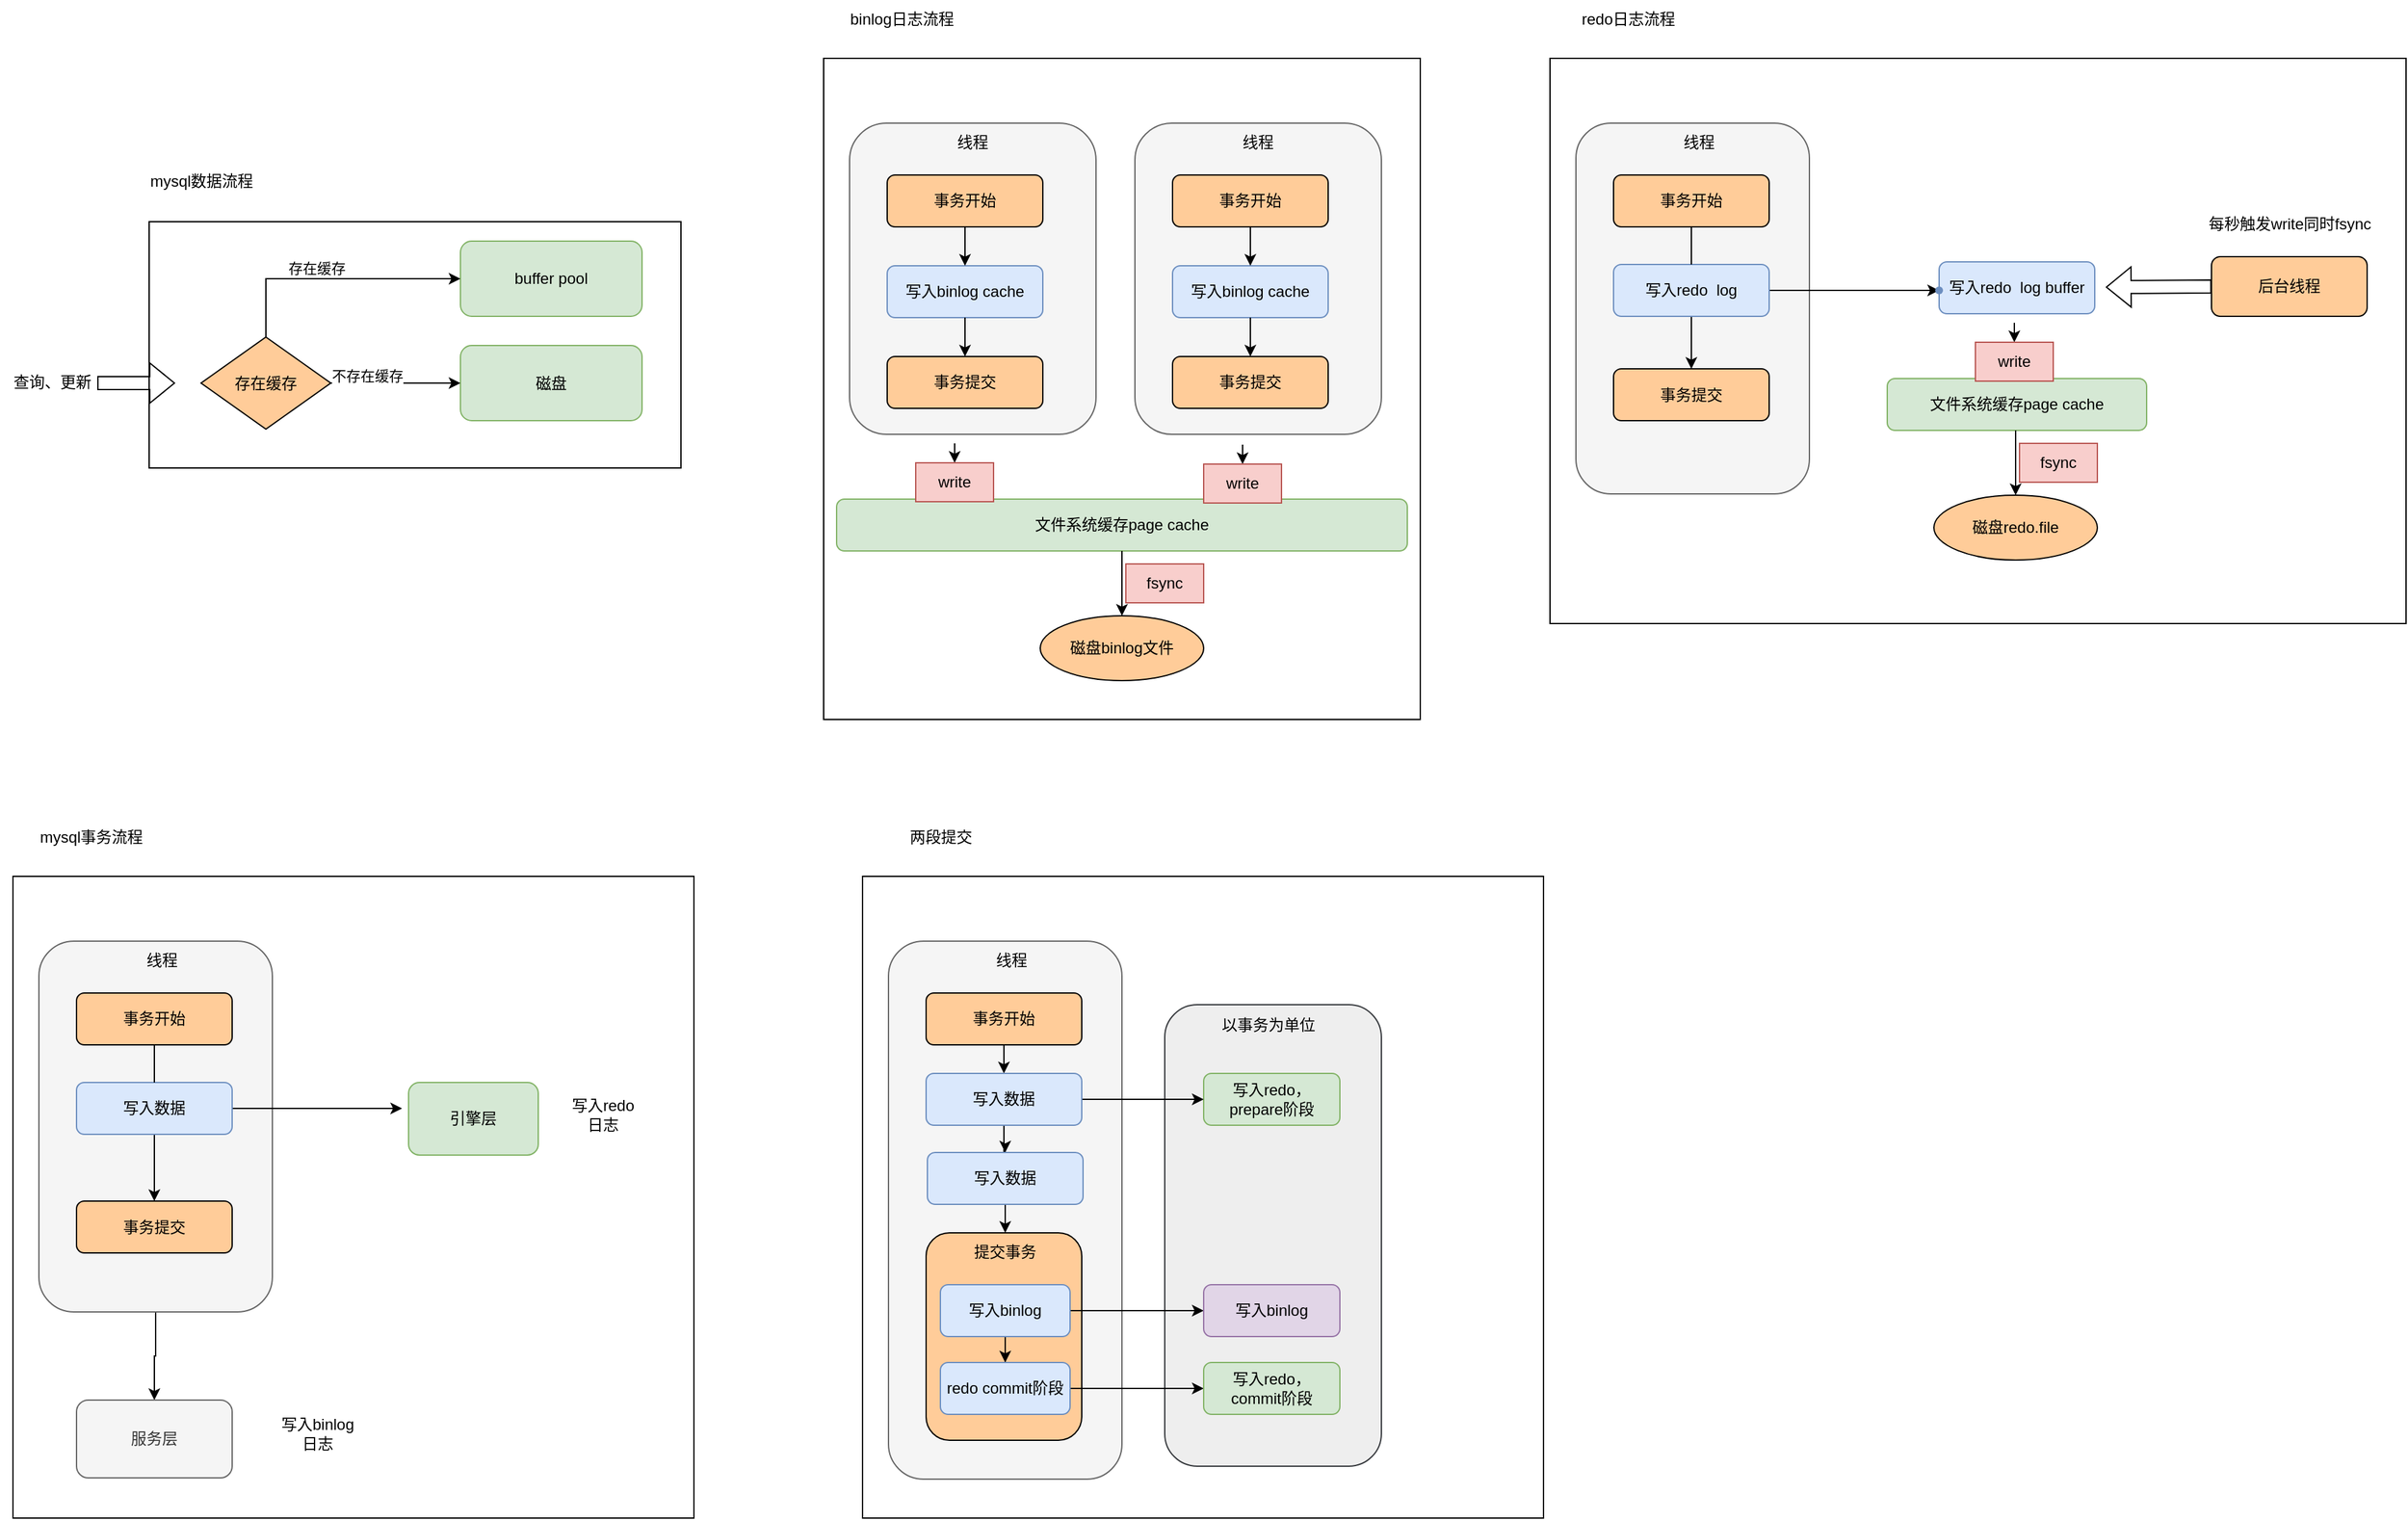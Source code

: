 <mxfile version="20.5.1" type="github">
  <diagram id="CyIgFXOa9rnpcJ_Aqr43" name="第 1 页">
    <mxGraphModel dx="802" dy="565" grid="1" gridSize="10" guides="1" tooltips="1" connect="1" arrows="1" fold="1" page="1" pageScale="1" pageWidth="827" pageHeight="1169" math="0" shadow="0">
      <root>
        <mxCell id="0" />
        <mxCell id="1" parent="0" />
        <mxCell id="fidi1Q19Gw6rvUDOyK1Q-127" value="" style="rounded=0;whiteSpace=wrap;html=1;" vertex="1" parent="1">
          <mxGeometry x="690" y="705" width="525" height="495" as="geometry" />
        </mxCell>
        <mxCell id="fidi1Q19Gw6rvUDOyK1Q-159" value="" style="rounded=1;whiteSpace=wrap;html=1;fillColor=#eeeeee;strokeColor=#36393d;" vertex="1" parent="1">
          <mxGeometry x="923" y="804" width="167" height="356" as="geometry" />
        </mxCell>
        <mxCell id="fidi1Q19Gw6rvUDOyK1Q-1" value="" style="rounded=0;whiteSpace=wrap;html=1;" vertex="1" parent="1">
          <mxGeometry x="140" y="200" width="410" height="190" as="geometry" />
        </mxCell>
        <mxCell id="fidi1Q19Gw6rvUDOyK1Q-8" value="mysql数据流程" style="text;html=1;align=center;verticalAlign=middle;resizable=0;points=[];autosize=1;strokeColor=none;fillColor=none;" vertex="1" parent="1">
          <mxGeometry x="130" y="154" width="100" height="30" as="geometry" />
        </mxCell>
        <mxCell id="fidi1Q19Gw6rvUDOyK1Q-33" value="" style="rounded=0;whiteSpace=wrap;html=1;" vertex="1" parent="1">
          <mxGeometry x="660" y="74" width="460" height="510" as="geometry" />
        </mxCell>
        <mxCell id="fidi1Q19Gw6rvUDOyK1Q-34" value="" style="rounded=1;whiteSpace=wrap;html=1;fillColor=#f5f5f5;fontColor=#333333;strokeColor=#666666;" vertex="1" parent="1">
          <mxGeometry x="680" y="124" width="190" height="240" as="geometry" />
        </mxCell>
        <mxCell id="fidi1Q19Gw6rvUDOyK1Q-35" value="事务开始" style="rounded=1;whiteSpace=wrap;html=1;fillColor=#FFCC99;" vertex="1" parent="1">
          <mxGeometry x="709" y="164" width="120" height="40" as="geometry" />
        </mxCell>
        <mxCell id="fidi1Q19Gw6rvUDOyK1Q-36" value="线程" style="text;html=1;strokeColor=none;fillColor=none;align=center;verticalAlign=middle;whiteSpace=wrap;rounded=0;" vertex="1" parent="1">
          <mxGeometry x="695" y="124" width="160" height="30" as="geometry" />
        </mxCell>
        <mxCell id="fidi1Q19Gw6rvUDOyK1Q-37" value="写入binlog cache" style="rounded=1;whiteSpace=wrap;html=1;fillColor=#dae8fc;strokeColor=#6c8ebf;" vertex="1" parent="1">
          <mxGeometry x="709" y="234" width="120" height="40" as="geometry" />
        </mxCell>
        <mxCell id="fidi1Q19Gw6rvUDOyK1Q-38" value="事务提交" style="rounded=1;whiteSpace=wrap;html=1;fillColor=#FFCC99;" vertex="1" parent="1">
          <mxGeometry x="709" y="304" width="120" height="40" as="geometry" />
        </mxCell>
        <mxCell id="fidi1Q19Gw6rvUDOyK1Q-39" value="文件系统缓存page cache" style="rounded=1;whiteSpace=wrap;html=1;fillColor=#d5e8d4;strokeColor=#82b366;" vertex="1" parent="1">
          <mxGeometry x="670" y="414" width="440" height="40" as="geometry" />
        </mxCell>
        <mxCell id="fidi1Q19Gw6rvUDOyK1Q-40" value="binlog日志流程" style="text;html=1;align=center;verticalAlign=middle;resizable=0;points=[];autosize=1;strokeColor=none;fillColor=none;" vertex="1" parent="1">
          <mxGeometry x="670" y="29" width="100" height="30" as="geometry" />
        </mxCell>
        <mxCell id="fidi1Q19Gw6rvUDOyK1Q-41" value="磁盘binlog文件" style="ellipse;whiteSpace=wrap;html=1;fillColor=#FFCC99;" vertex="1" parent="1">
          <mxGeometry x="827" y="504" width="126" height="50" as="geometry" />
        </mxCell>
        <mxCell id="fidi1Q19Gw6rvUDOyK1Q-42" value="" style="endArrow=classic;html=1;rounded=0;exitX=0.5;exitY=1;exitDx=0;exitDy=0;" edge="1" parent="1" source="fidi1Q19Gw6rvUDOyK1Q-35" target="fidi1Q19Gw6rvUDOyK1Q-37">
          <mxGeometry width="50" height="50" relative="1" as="geometry">
            <mxPoint x="960" y="354" as="sourcePoint" />
            <mxPoint x="1010" y="304" as="targetPoint" />
          </mxGeometry>
        </mxCell>
        <mxCell id="fidi1Q19Gw6rvUDOyK1Q-43" value="" style="endArrow=classic;html=1;rounded=0;exitX=0.5;exitY=1;exitDx=0;exitDy=0;entryX=0.5;entryY=0;entryDx=0;entryDy=0;" edge="1" parent="1" source="fidi1Q19Gw6rvUDOyK1Q-37" target="fidi1Q19Gw6rvUDOyK1Q-38">
          <mxGeometry width="50" height="50" relative="1" as="geometry">
            <mxPoint x="779" y="214" as="sourcePoint" />
            <mxPoint x="779" y="244" as="targetPoint" />
          </mxGeometry>
        </mxCell>
        <mxCell id="fidi1Q19Gw6rvUDOyK1Q-44" value="" style="rounded=1;whiteSpace=wrap;html=1;fillColor=#f5f5f5;fontColor=#333333;strokeColor=#666666;" vertex="1" parent="1">
          <mxGeometry x="900" y="124" width="190" height="240" as="geometry" />
        </mxCell>
        <mxCell id="fidi1Q19Gw6rvUDOyK1Q-45" value="事务开始" style="rounded=1;whiteSpace=wrap;html=1;fillColor=#FFCC99;" vertex="1" parent="1">
          <mxGeometry x="929" y="164" width="120" height="40" as="geometry" />
        </mxCell>
        <mxCell id="fidi1Q19Gw6rvUDOyK1Q-46" value="线程" style="text;html=1;strokeColor=none;fillColor=none;align=center;verticalAlign=middle;whiteSpace=wrap;rounded=0;" vertex="1" parent="1">
          <mxGeometry x="915" y="124" width="160" height="30" as="geometry" />
        </mxCell>
        <mxCell id="fidi1Q19Gw6rvUDOyK1Q-47" value="写入binlog cache" style="rounded=1;whiteSpace=wrap;html=1;fillColor=#dae8fc;strokeColor=#6c8ebf;" vertex="1" parent="1">
          <mxGeometry x="929" y="234" width="120" height="40" as="geometry" />
        </mxCell>
        <mxCell id="fidi1Q19Gw6rvUDOyK1Q-48" value="事务提交" style="rounded=1;whiteSpace=wrap;html=1;fillColor=#FFCC99;" vertex="1" parent="1">
          <mxGeometry x="929" y="304" width="120" height="40" as="geometry" />
        </mxCell>
        <mxCell id="fidi1Q19Gw6rvUDOyK1Q-49" value="" style="endArrow=classic;html=1;rounded=0;exitX=0.5;exitY=1;exitDx=0;exitDy=0;" edge="1" parent="1" source="fidi1Q19Gw6rvUDOyK1Q-45" target="fidi1Q19Gw6rvUDOyK1Q-47">
          <mxGeometry width="50" height="50" relative="1" as="geometry">
            <mxPoint x="1180" y="354" as="sourcePoint" />
            <mxPoint x="1230" y="304" as="targetPoint" />
          </mxGeometry>
        </mxCell>
        <mxCell id="fidi1Q19Gw6rvUDOyK1Q-50" value="" style="endArrow=classic;html=1;rounded=0;exitX=0.5;exitY=1;exitDx=0;exitDy=0;entryX=0.5;entryY=0;entryDx=0;entryDy=0;" edge="1" parent="1" source="fidi1Q19Gw6rvUDOyK1Q-47" target="fidi1Q19Gw6rvUDOyK1Q-48">
          <mxGeometry width="50" height="50" relative="1" as="geometry">
            <mxPoint x="999" y="214" as="sourcePoint" />
            <mxPoint x="999" y="244" as="targetPoint" />
          </mxGeometry>
        </mxCell>
        <mxCell id="fidi1Q19Gw6rvUDOyK1Q-51" value="" style="endArrow=classic;html=1;rounded=0;exitX=0.5;exitY=1;exitDx=0;exitDy=0;entryX=0.5;entryY=0;entryDx=0;entryDy=0;" edge="1" parent="1" target="fidi1Q19Gw6rvUDOyK1Q-54">
          <mxGeometry width="50" height="50" relative="1" as="geometry">
            <mxPoint x="761" y="371" as="sourcePoint" />
            <mxPoint x="761" y="401" as="targetPoint" />
          </mxGeometry>
        </mxCell>
        <mxCell id="fidi1Q19Gw6rvUDOyK1Q-52" value="" style="endArrow=classic;html=1;rounded=0;exitX=0.5;exitY=1;exitDx=0;exitDy=0;entryX=0.5;entryY=0;entryDx=0;entryDy=0;" edge="1" parent="1" target="fidi1Q19Gw6rvUDOyK1Q-53">
          <mxGeometry width="50" height="50" relative="1" as="geometry">
            <mxPoint x="983" y="372" as="sourcePoint" />
            <mxPoint x="983" y="402" as="targetPoint" />
          </mxGeometry>
        </mxCell>
        <mxCell id="fidi1Q19Gw6rvUDOyK1Q-53" value="write" style="text;html=1;strokeColor=#b85450;fillColor=#f8cecc;align=center;verticalAlign=middle;whiteSpace=wrap;rounded=0;" vertex="1" parent="1">
          <mxGeometry x="953" y="387" width="60" height="30" as="geometry" />
        </mxCell>
        <mxCell id="fidi1Q19Gw6rvUDOyK1Q-54" value="write" style="text;html=1;strokeColor=#b85450;fillColor=#f8cecc;align=center;verticalAlign=middle;whiteSpace=wrap;rounded=0;" vertex="1" parent="1">
          <mxGeometry x="731" y="386" width="60" height="30" as="geometry" />
        </mxCell>
        <mxCell id="fidi1Q19Gw6rvUDOyK1Q-55" value="" style="endArrow=classic;html=1;rounded=0;entryX=0.5;entryY=0;entryDx=0;entryDy=0;exitX=0.5;exitY=1;exitDx=0;exitDy=0;" edge="1" parent="1" source="fidi1Q19Gw6rvUDOyK1Q-39" target="fidi1Q19Gw6rvUDOyK1Q-41">
          <mxGeometry width="50" height="50" relative="1" as="geometry">
            <mxPoint x="880" y="454" as="sourcePoint" />
            <mxPoint x="930" y="404" as="targetPoint" />
          </mxGeometry>
        </mxCell>
        <mxCell id="fidi1Q19Gw6rvUDOyK1Q-56" value="fsync" style="text;html=1;strokeColor=#b85450;fillColor=#f8cecc;align=center;verticalAlign=middle;whiteSpace=wrap;rounded=0;" vertex="1" parent="1">
          <mxGeometry x="893" y="464" width="60" height="30" as="geometry" />
        </mxCell>
        <mxCell id="fidi1Q19Gw6rvUDOyK1Q-58" value="" style="shape=flexArrow;endArrow=classic;html=1;rounded=0;" edge="1" parent="1">
          <mxGeometry width="50" height="50" relative="1" as="geometry">
            <mxPoint x="100" y="324.5" as="sourcePoint" />
            <mxPoint x="160" y="324.5" as="targetPoint" />
          </mxGeometry>
        </mxCell>
        <mxCell id="fidi1Q19Gw6rvUDOyK1Q-59" value="查询、更新" style="text;html=1;align=center;verticalAlign=middle;resizable=0;points=[];autosize=1;strokeColor=none;fillColor=none;" vertex="1" parent="1">
          <mxGeometry x="25" y="309" width="80" height="30" as="geometry" />
        </mxCell>
        <mxCell id="fidi1Q19Gw6rvUDOyK1Q-62" value="buffer pool" style="rounded=1;whiteSpace=wrap;html=1;fillColor=#d5e8d4;strokeColor=#82b366;" vertex="1" parent="1">
          <mxGeometry x="380" y="215" width="140" height="58" as="geometry" />
        </mxCell>
        <mxCell id="fidi1Q19Gw6rvUDOyK1Q-64" value="存在缓存" style="rhombus;whiteSpace=wrap;html=1;fillColor=#FFCC99;" vertex="1" parent="1">
          <mxGeometry x="180" y="289" width="100" height="71" as="geometry" />
        </mxCell>
        <mxCell id="fidi1Q19Gw6rvUDOyK1Q-65" value="" style="endArrow=classic;html=1;rounded=0;entryX=0;entryY=0.5;entryDx=0;entryDy=0;" edge="1" parent="1" target="fidi1Q19Gw6rvUDOyK1Q-62">
          <mxGeometry width="50" height="50" relative="1" as="geometry">
            <mxPoint x="230" y="289" as="sourcePoint" />
            <mxPoint x="280" y="239" as="targetPoint" />
            <Array as="points">
              <mxPoint x="230" y="244" />
            </Array>
          </mxGeometry>
        </mxCell>
        <mxCell id="fidi1Q19Gw6rvUDOyK1Q-66" value="存在缓存" style="edgeLabel;html=1;align=center;verticalAlign=middle;resizable=0;points=[];" vertex="1" connectable="0" parent="fidi1Q19Gw6rvUDOyK1Q-65">
          <mxGeometry x="-0.139" y="8" relative="1" as="geometry">
            <mxPoint as="offset" />
          </mxGeometry>
        </mxCell>
        <mxCell id="fidi1Q19Gw6rvUDOyK1Q-67" value="磁盘" style="rounded=1;whiteSpace=wrap;html=1;fillColor=#d5e8d4;strokeColor=#82b366;" vertex="1" parent="1">
          <mxGeometry x="380" y="295.5" width="140" height="58" as="geometry" />
        </mxCell>
        <mxCell id="fidi1Q19Gw6rvUDOyK1Q-68" value="" style="endArrow=classic;html=1;rounded=0;exitX=1;exitY=0.5;exitDx=0;exitDy=0;entryX=0;entryY=0.5;entryDx=0;entryDy=0;" edge="1" parent="1" source="fidi1Q19Gw6rvUDOyK1Q-64" target="fidi1Q19Gw6rvUDOyK1Q-67">
          <mxGeometry width="50" height="50" relative="1" as="geometry">
            <mxPoint x="340" y="310" as="sourcePoint" />
            <mxPoint x="390" y="260" as="targetPoint" />
          </mxGeometry>
        </mxCell>
        <mxCell id="fidi1Q19Gw6rvUDOyK1Q-69" value="不存在缓存" style="edgeLabel;html=1;align=center;verticalAlign=middle;resizable=0;points=[];" vertex="1" connectable="0" parent="fidi1Q19Gw6rvUDOyK1Q-68">
          <mxGeometry x="-0.44" y="7" relative="1" as="geometry">
            <mxPoint y="1" as="offset" />
          </mxGeometry>
        </mxCell>
        <mxCell id="fidi1Q19Gw6rvUDOyK1Q-70" value="" style="rounded=0;whiteSpace=wrap;html=1;" vertex="1" parent="1">
          <mxGeometry x="1220" y="74" width="660" height="436" as="geometry" />
        </mxCell>
        <mxCell id="fidi1Q19Gw6rvUDOyK1Q-71" value="" style="rounded=1;whiteSpace=wrap;html=1;fillColor=#f5f5f5;fontColor=#333333;strokeColor=#666666;" vertex="1" parent="1">
          <mxGeometry x="1240" y="124" width="180" height="286" as="geometry" />
        </mxCell>
        <mxCell id="fidi1Q19Gw6rvUDOyK1Q-72" value="事务开始" style="rounded=1;whiteSpace=wrap;html=1;fillColor=#FFCC99;" vertex="1" parent="1">
          <mxGeometry x="1269" y="164" width="120" height="40" as="geometry" />
        </mxCell>
        <mxCell id="fidi1Q19Gw6rvUDOyK1Q-73" value="线程" style="text;html=1;strokeColor=none;fillColor=none;align=center;verticalAlign=middle;whiteSpace=wrap;rounded=0;" vertex="1" parent="1">
          <mxGeometry x="1255" y="124" width="160" height="30" as="geometry" />
        </mxCell>
        <mxCell id="fidi1Q19Gw6rvUDOyK1Q-74" value="写入redo&amp;nbsp; log buffer" style="rounded=1;whiteSpace=wrap;html=1;fillColor=#dae8fc;strokeColor=#6c8ebf;" vertex="1" parent="1">
          <mxGeometry x="1520" y="231" width="120" height="40" as="geometry" />
        </mxCell>
        <mxCell id="fidi1Q19Gw6rvUDOyK1Q-75" value="事务提交" style="rounded=1;whiteSpace=wrap;html=1;fillColor=#FFCC99;" vertex="1" parent="1">
          <mxGeometry x="1269" y="313.5" width="120" height="40" as="geometry" />
        </mxCell>
        <mxCell id="fidi1Q19Gw6rvUDOyK1Q-76" value="文件系统缓存page cache" style="rounded=1;whiteSpace=wrap;html=1;fillColor=#d5e8d4;strokeColor=#82b366;" vertex="1" parent="1">
          <mxGeometry x="1480" y="321" width="200" height="40" as="geometry" />
        </mxCell>
        <mxCell id="fidi1Q19Gw6rvUDOyK1Q-77" value="redo日志流程" style="text;html=1;align=center;verticalAlign=middle;resizable=0;points=[];autosize=1;strokeColor=none;fillColor=none;" vertex="1" parent="1">
          <mxGeometry x="1230" y="29" width="100" height="30" as="geometry" />
        </mxCell>
        <mxCell id="fidi1Q19Gw6rvUDOyK1Q-78" value="磁盘redo.file" style="ellipse;whiteSpace=wrap;html=1;fillColor=#FFCC99;" vertex="1" parent="1">
          <mxGeometry x="1516" y="411" width="126" height="50" as="geometry" />
        </mxCell>
        <mxCell id="fidi1Q19Gw6rvUDOyK1Q-80" value="" style="endArrow=classic;html=1;rounded=0;exitX=0.5;exitY=1;exitDx=0;exitDy=0;entryX=0.5;entryY=0;entryDx=0;entryDy=0;startArrow=none;" edge="1" parent="1" source="fidi1Q19Gw6rvUDOyK1Q-98" target="fidi1Q19Gw6rvUDOyK1Q-75">
          <mxGeometry width="50" height="50" relative="1" as="geometry">
            <mxPoint x="1339" y="214" as="sourcePoint" />
            <mxPoint x="1339" y="244" as="targetPoint" />
          </mxGeometry>
        </mxCell>
        <mxCell id="fidi1Q19Gw6rvUDOyK1Q-88" value="" style="endArrow=classic;html=1;rounded=0;exitX=0.5;exitY=1;exitDx=0;exitDy=0;entryX=0.5;entryY=0;entryDx=0;entryDy=0;" edge="1" parent="1" target="fidi1Q19Gw6rvUDOyK1Q-91">
          <mxGeometry width="50" height="50" relative="1" as="geometry">
            <mxPoint x="1578" y="278" as="sourcePoint" />
            <mxPoint x="1578" y="308" as="targetPoint" />
          </mxGeometry>
        </mxCell>
        <mxCell id="fidi1Q19Gw6rvUDOyK1Q-91" value="write" style="text;html=1;strokeColor=#b85450;fillColor=#f8cecc;align=center;verticalAlign=middle;whiteSpace=wrap;rounded=0;" vertex="1" parent="1">
          <mxGeometry x="1548" y="293" width="60" height="30" as="geometry" />
        </mxCell>
        <mxCell id="fidi1Q19Gw6rvUDOyK1Q-92" value="" style="endArrow=classic;html=1;rounded=0;entryX=0.5;entryY=0;entryDx=0;entryDy=0;exitX=0.5;exitY=1;exitDx=0;exitDy=0;" edge="1" parent="1" target="fidi1Q19Gw6rvUDOyK1Q-78">
          <mxGeometry width="50" height="50" relative="1" as="geometry">
            <mxPoint x="1579" y="361" as="sourcePoint" />
            <mxPoint x="1619" y="311" as="targetPoint" />
          </mxGeometry>
        </mxCell>
        <mxCell id="fidi1Q19Gw6rvUDOyK1Q-93" value="fsync" style="text;html=1;strokeColor=#b85450;fillColor=#f8cecc;align=center;verticalAlign=middle;whiteSpace=wrap;rounded=0;" vertex="1" parent="1">
          <mxGeometry x="1582" y="371" width="60" height="30" as="geometry" />
        </mxCell>
        <mxCell id="fidi1Q19Gw6rvUDOyK1Q-95" value="后台线程" style="rounded=1;whiteSpace=wrap;html=1;fillColor=#FFCC99;" vertex="1" parent="1">
          <mxGeometry x="1730" y="227" width="120" height="46" as="geometry" />
        </mxCell>
        <mxCell id="fidi1Q19Gw6rvUDOyK1Q-96" value="每秒触发write同时fsync" style="text;html=1;align=center;verticalAlign=middle;resizable=0;points=[];autosize=1;strokeColor=none;fillColor=none;" vertex="1" parent="1">
          <mxGeometry x="1715" y="187" width="150" height="30" as="geometry" />
        </mxCell>
        <mxCell id="fidi1Q19Gw6rvUDOyK1Q-97" value="" style="shape=flexArrow;endArrow=classic;html=1;rounded=0;exitX=0;exitY=0.5;exitDx=0;exitDy=0;entryX=1.071;entryY=0.488;entryDx=0;entryDy=0;entryPerimeter=0;" edge="1" parent="1" source="fidi1Q19Gw6rvUDOyK1Q-95" target="fidi1Q19Gw6rvUDOyK1Q-74">
          <mxGeometry width="50" height="50" relative="1" as="geometry">
            <mxPoint x="1630" y="197" as="sourcePoint" />
            <mxPoint x="1680" y="147" as="targetPoint" />
          </mxGeometry>
        </mxCell>
        <mxCell id="fidi1Q19Gw6rvUDOyK1Q-101" value="" style="edgeStyle=orthogonalEdgeStyle;rounded=0;orthogonalLoop=1;jettySize=auto;html=1;" edge="1" parent="1" source="fidi1Q19Gw6rvUDOyK1Q-98" target="fidi1Q19Gw6rvUDOyK1Q-100">
          <mxGeometry relative="1" as="geometry" />
        </mxCell>
        <mxCell id="fidi1Q19Gw6rvUDOyK1Q-98" value="写入redo&amp;nbsp; log" style="rounded=1;whiteSpace=wrap;html=1;fillColor=#dae8fc;strokeColor=#6c8ebf;" vertex="1" parent="1">
          <mxGeometry x="1269" y="233" width="120" height="40" as="geometry" />
        </mxCell>
        <mxCell id="fidi1Q19Gw6rvUDOyK1Q-99" value="" style="endArrow=none;html=1;rounded=0;exitX=0.5;exitY=1;exitDx=0;exitDy=0;entryX=0.5;entryY=0;entryDx=0;entryDy=0;" edge="1" parent="1" source="fidi1Q19Gw6rvUDOyK1Q-72" target="fidi1Q19Gw6rvUDOyK1Q-98">
          <mxGeometry width="50" height="50" relative="1" as="geometry">
            <mxPoint x="1329.0" y="204" as="sourcePoint" />
            <mxPoint x="1329.0" y="313.5" as="targetPoint" />
          </mxGeometry>
        </mxCell>
        <mxCell id="fidi1Q19Gw6rvUDOyK1Q-100" value="" style="shape=waypoint;sketch=0;size=6;pointerEvents=1;points=[];fillColor=#dae8fc;resizable=0;rotatable=0;perimeter=centerPerimeter;snapToPoint=1;strokeColor=#6c8ebf;rounded=1;" vertex="1" parent="1">
          <mxGeometry x="1500" y="233" width="40" height="40" as="geometry" />
        </mxCell>
        <mxCell id="fidi1Q19Gw6rvUDOyK1Q-102" value="" style="rounded=0;whiteSpace=wrap;html=1;" vertex="1" parent="1">
          <mxGeometry x="35" y="705" width="525" height="495" as="geometry" />
        </mxCell>
        <mxCell id="fidi1Q19Gw6rvUDOyK1Q-124" value="" style="edgeStyle=orthogonalEdgeStyle;rounded=0;orthogonalLoop=1;jettySize=auto;html=1;" edge="1" parent="1" source="fidi1Q19Gw6rvUDOyK1Q-103" target="fidi1Q19Gw6rvUDOyK1Q-123">
          <mxGeometry relative="1" as="geometry" />
        </mxCell>
        <mxCell id="fidi1Q19Gw6rvUDOyK1Q-103" value="" style="rounded=1;whiteSpace=wrap;html=1;fillColor=#f5f5f5;fontColor=#333333;strokeColor=#666666;" vertex="1" parent="1">
          <mxGeometry x="55" y="755" width="180" height="286" as="geometry" />
        </mxCell>
        <mxCell id="fidi1Q19Gw6rvUDOyK1Q-104" value="事务开始" style="rounded=1;whiteSpace=wrap;html=1;fillColor=#FFCC99;" vertex="1" parent="1">
          <mxGeometry x="84" y="795" width="120" height="40" as="geometry" />
        </mxCell>
        <mxCell id="fidi1Q19Gw6rvUDOyK1Q-105" value="线程" style="text;html=1;strokeColor=none;fillColor=none;align=center;verticalAlign=middle;whiteSpace=wrap;rounded=0;" vertex="1" parent="1">
          <mxGeometry x="70" y="755" width="160" height="30" as="geometry" />
        </mxCell>
        <mxCell id="fidi1Q19Gw6rvUDOyK1Q-107" value="事务提交" style="rounded=1;whiteSpace=wrap;html=1;fillColor=#FFCC99;" vertex="1" parent="1">
          <mxGeometry x="84" y="955.5" width="120" height="40" as="geometry" />
        </mxCell>
        <mxCell id="fidi1Q19Gw6rvUDOyK1Q-108" value="引擎层" style="rounded=1;whiteSpace=wrap;html=1;fillColor=#d5e8d4;strokeColor=#82b366;" vertex="1" parent="1">
          <mxGeometry x="340" y="864" width="100" height="56" as="geometry" />
        </mxCell>
        <mxCell id="fidi1Q19Gw6rvUDOyK1Q-109" value="mysql事务流程" style="text;html=1;align=center;verticalAlign=middle;resizable=0;points=[];autosize=1;strokeColor=none;fillColor=none;" vertex="1" parent="1">
          <mxGeometry x="45" y="660" width="100" height="30" as="geometry" />
        </mxCell>
        <mxCell id="fidi1Q19Gw6rvUDOyK1Q-111" value="" style="endArrow=classic;html=1;rounded=0;exitX=0.5;exitY=1;exitDx=0;exitDy=0;entryX=0.5;entryY=0;entryDx=0;entryDy=0;startArrow=none;" edge="1" parent="1" source="fidi1Q19Gw6rvUDOyK1Q-120" target="fidi1Q19Gw6rvUDOyK1Q-107">
          <mxGeometry width="50" height="50" relative="1" as="geometry">
            <mxPoint x="154" y="845" as="sourcePoint" />
            <mxPoint x="154" y="875" as="targetPoint" />
          </mxGeometry>
        </mxCell>
        <mxCell id="fidi1Q19Gw6rvUDOyK1Q-119" value="" style="edgeStyle=orthogonalEdgeStyle;rounded=0;orthogonalLoop=1;jettySize=auto;html=1;" edge="1" parent="1" source="fidi1Q19Gw6rvUDOyK1Q-120">
          <mxGeometry relative="1" as="geometry">
            <mxPoint x="335.0" y="884" as="targetPoint" />
          </mxGeometry>
        </mxCell>
        <mxCell id="fidi1Q19Gw6rvUDOyK1Q-120" value="写入数据" style="rounded=1;whiteSpace=wrap;html=1;fillColor=#dae8fc;strokeColor=#6c8ebf;" vertex="1" parent="1">
          <mxGeometry x="84" y="864" width="120" height="40" as="geometry" />
        </mxCell>
        <mxCell id="fidi1Q19Gw6rvUDOyK1Q-121" value="" style="endArrow=none;html=1;rounded=0;exitX=0.5;exitY=1;exitDx=0;exitDy=0;entryX=0.5;entryY=0;entryDx=0;entryDy=0;" edge="1" parent="1" source="fidi1Q19Gw6rvUDOyK1Q-104" target="fidi1Q19Gw6rvUDOyK1Q-120">
          <mxGeometry width="50" height="50" relative="1" as="geometry">
            <mxPoint x="144.0" y="835" as="sourcePoint" />
            <mxPoint x="144.0" y="944.5" as="targetPoint" />
          </mxGeometry>
        </mxCell>
        <mxCell id="fidi1Q19Gw6rvUDOyK1Q-123" value="服务层" style="whiteSpace=wrap;html=1;fillColor=#f5f5f5;strokeColor=#666666;fontColor=#333333;rounded=1;" vertex="1" parent="1">
          <mxGeometry x="84" y="1109" width="120" height="60" as="geometry" />
        </mxCell>
        <mxCell id="fidi1Q19Gw6rvUDOyK1Q-125" value="写入redo日志" style="text;html=1;strokeColor=none;fillColor=none;align=center;verticalAlign=middle;whiteSpace=wrap;rounded=0;" vertex="1" parent="1">
          <mxGeometry x="460" y="874" width="60" height="30" as="geometry" />
        </mxCell>
        <mxCell id="fidi1Q19Gw6rvUDOyK1Q-126" value="写入binlog日志" style="text;html=1;strokeColor=none;fillColor=none;align=center;verticalAlign=middle;whiteSpace=wrap;rounded=0;" vertex="1" parent="1">
          <mxGeometry x="240" y="1120" width="60" height="30" as="geometry" />
        </mxCell>
        <mxCell id="fidi1Q19Gw6rvUDOyK1Q-129" value="" style="rounded=1;whiteSpace=wrap;html=1;fillColor=#f5f5f5;fontColor=#333333;strokeColor=#666666;" vertex="1" parent="1">
          <mxGeometry x="710" y="755" width="180" height="415" as="geometry" />
        </mxCell>
        <mxCell id="fidi1Q19Gw6rvUDOyK1Q-151" value="" style="edgeStyle=orthogonalEdgeStyle;rounded=0;orthogonalLoop=1;jettySize=auto;html=1;entryX=0.5;entryY=0;entryDx=0;entryDy=0;" edge="1" parent="1" source="fidi1Q19Gw6rvUDOyK1Q-130" target="fidi1Q19Gw6rvUDOyK1Q-137">
          <mxGeometry relative="1" as="geometry" />
        </mxCell>
        <mxCell id="fidi1Q19Gw6rvUDOyK1Q-130" value="事务开始" style="rounded=1;whiteSpace=wrap;html=1;fillColor=#FFCC99;" vertex="1" parent="1">
          <mxGeometry x="739" y="795" width="120" height="40" as="geometry" />
        </mxCell>
        <mxCell id="fidi1Q19Gw6rvUDOyK1Q-131" value="线程" style="text;html=1;strokeColor=none;fillColor=none;align=center;verticalAlign=middle;whiteSpace=wrap;rounded=0;" vertex="1" parent="1">
          <mxGeometry x="725" y="755" width="160" height="30" as="geometry" />
        </mxCell>
        <mxCell id="fidi1Q19Gw6rvUDOyK1Q-132" value="" style="rounded=1;whiteSpace=wrap;html=1;fillColor=#FFCC99;" vertex="1" parent="1">
          <mxGeometry x="739" y="980" width="120" height="160" as="geometry" />
        </mxCell>
        <mxCell id="fidi1Q19Gw6rvUDOyK1Q-133" value="写入redo，&lt;br&gt;prepare阶段" style="rounded=1;whiteSpace=wrap;html=1;fillColor=#d5e8d4;strokeColor=#82b366;" vertex="1" parent="1">
          <mxGeometry x="953" y="857" width="105" height="40" as="geometry" />
        </mxCell>
        <mxCell id="fidi1Q19Gw6rvUDOyK1Q-134" value="两段提交" style="text;html=1;align=center;verticalAlign=middle;resizable=0;points=[];autosize=1;strokeColor=none;fillColor=none;" vertex="1" parent="1">
          <mxGeometry x="715" y="660" width="70" height="30" as="geometry" />
        </mxCell>
        <mxCell id="fidi1Q19Gw6rvUDOyK1Q-136" value="" style="edgeStyle=orthogonalEdgeStyle;rounded=0;orthogonalLoop=1;jettySize=auto;html=1;entryX=0;entryY=0.5;entryDx=0;entryDy=0;" edge="1" parent="1" source="fidi1Q19Gw6rvUDOyK1Q-137" target="fidi1Q19Gw6rvUDOyK1Q-133">
          <mxGeometry relative="1" as="geometry">
            <mxPoint x="990.0" y="884" as="targetPoint" />
          </mxGeometry>
        </mxCell>
        <mxCell id="fidi1Q19Gw6rvUDOyK1Q-152" value="" style="edgeStyle=orthogonalEdgeStyle;rounded=0;orthogonalLoop=1;jettySize=auto;html=1;entryX=0.5;entryY=0;entryDx=0;entryDy=0;" edge="1" parent="1" source="fidi1Q19Gw6rvUDOyK1Q-137" target="fidi1Q19Gw6rvUDOyK1Q-146">
          <mxGeometry relative="1" as="geometry" />
        </mxCell>
        <mxCell id="fidi1Q19Gw6rvUDOyK1Q-137" value="写入数据" style="rounded=1;whiteSpace=wrap;html=1;fillColor=#dae8fc;strokeColor=#6c8ebf;" vertex="1" parent="1">
          <mxGeometry x="739" y="857" width="120" height="40" as="geometry" />
        </mxCell>
        <mxCell id="fidi1Q19Gw6rvUDOyK1Q-153" value="" style="edgeStyle=orthogonalEdgeStyle;rounded=0;orthogonalLoop=1;jettySize=auto;html=1;entryX=0.5;entryY=0;entryDx=0;entryDy=0;" edge="1" parent="1" source="fidi1Q19Gw6rvUDOyK1Q-146" target="fidi1Q19Gw6rvUDOyK1Q-147">
          <mxGeometry relative="1" as="geometry" />
        </mxCell>
        <mxCell id="fidi1Q19Gw6rvUDOyK1Q-146" value="写入数据" style="rounded=1;whiteSpace=wrap;html=1;fillColor=#dae8fc;strokeColor=#6c8ebf;" vertex="1" parent="1">
          <mxGeometry x="740" y="918" width="120" height="40" as="geometry" />
        </mxCell>
        <mxCell id="fidi1Q19Gw6rvUDOyK1Q-147" value="提交事务" style="text;html=1;strokeColor=none;fillColor=none;align=center;verticalAlign=middle;whiteSpace=wrap;rounded=0;" vertex="1" parent="1">
          <mxGeometry x="770" y="980" width="60" height="30" as="geometry" />
        </mxCell>
        <mxCell id="fidi1Q19Gw6rvUDOyK1Q-154" value="" style="edgeStyle=orthogonalEdgeStyle;rounded=0;orthogonalLoop=1;jettySize=auto;html=1;" edge="1" parent="1" source="fidi1Q19Gw6rvUDOyK1Q-148" target="fidi1Q19Gw6rvUDOyK1Q-149">
          <mxGeometry relative="1" as="geometry" />
        </mxCell>
        <mxCell id="fidi1Q19Gw6rvUDOyK1Q-158" value="" style="edgeStyle=orthogonalEdgeStyle;rounded=0;orthogonalLoop=1;jettySize=auto;html=1;" edge="1" parent="1" source="fidi1Q19Gw6rvUDOyK1Q-148" target="fidi1Q19Gw6rvUDOyK1Q-155">
          <mxGeometry relative="1" as="geometry" />
        </mxCell>
        <mxCell id="fidi1Q19Gw6rvUDOyK1Q-148" value="写入binlog" style="rounded=1;whiteSpace=wrap;html=1;fillColor=#dae8fc;strokeColor=#6c8ebf;" vertex="1" parent="1">
          <mxGeometry x="750" y="1020" width="100" height="40" as="geometry" />
        </mxCell>
        <mxCell id="fidi1Q19Gw6rvUDOyK1Q-157" value="" style="edgeStyle=orthogonalEdgeStyle;rounded=0;orthogonalLoop=1;jettySize=auto;html=1;" edge="1" parent="1" source="fidi1Q19Gw6rvUDOyK1Q-149" target="fidi1Q19Gw6rvUDOyK1Q-156">
          <mxGeometry relative="1" as="geometry" />
        </mxCell>
        <mxCell id="fidi1Q19Gw6rvUDOyK1Q-149" value="redo commit阶段" style="rounded=1;whiteSpace=wrap;html=1;fillColor=#dae8fc;strokeColor=#6c8ebf;" vertex="1" parent="1">
          <mxGeometry x="750" y="1080" width="100" height="40" as="geometry" />
        </mxCell>
        <mxCell id="fidi1Q19Gw6rvUDOyK1Q-155" value="写入binlog" style="rounded=1;whiteSpace=wrap;html=1;fillColor=#e1d5e7;strokeColor=#9673a6;" vertex="1" parent="1">
          <mxGeometry x="953" y="1020" width="105" height="40" as="geometry" />
        </mxCell>
        <mxCell id="fidi1Q19Gw6rvUDOyK1Q-156" value="写入redo，&lt;br&gt;commit阶段" style="rounded=1;whiteSpace=wrap;html=1;fillColor=#d5e8d4;strokeColor=#82b366;" vertex="1" parent="1">
          <mxGeometry x="953" y="1080" width="105" height="40" as="geometry" />
        </mxCell>
        <mxCell id="fidi1Q19Gw6rvUDOyK1Q-160" value="以事务为单位" style="text;html=1;strokeColor=none;fillColor=none;align=center;verticalAlign=middle;whiteSpace=wrap;rounded=0;" vertex="1" parent="1">
          <mxGeometry x="923" y="805" width="160" height="30" as="geometry" />
        </mxCell>
      </root>
    </mxGraphModel>
  </diagram>
</mxfile>

